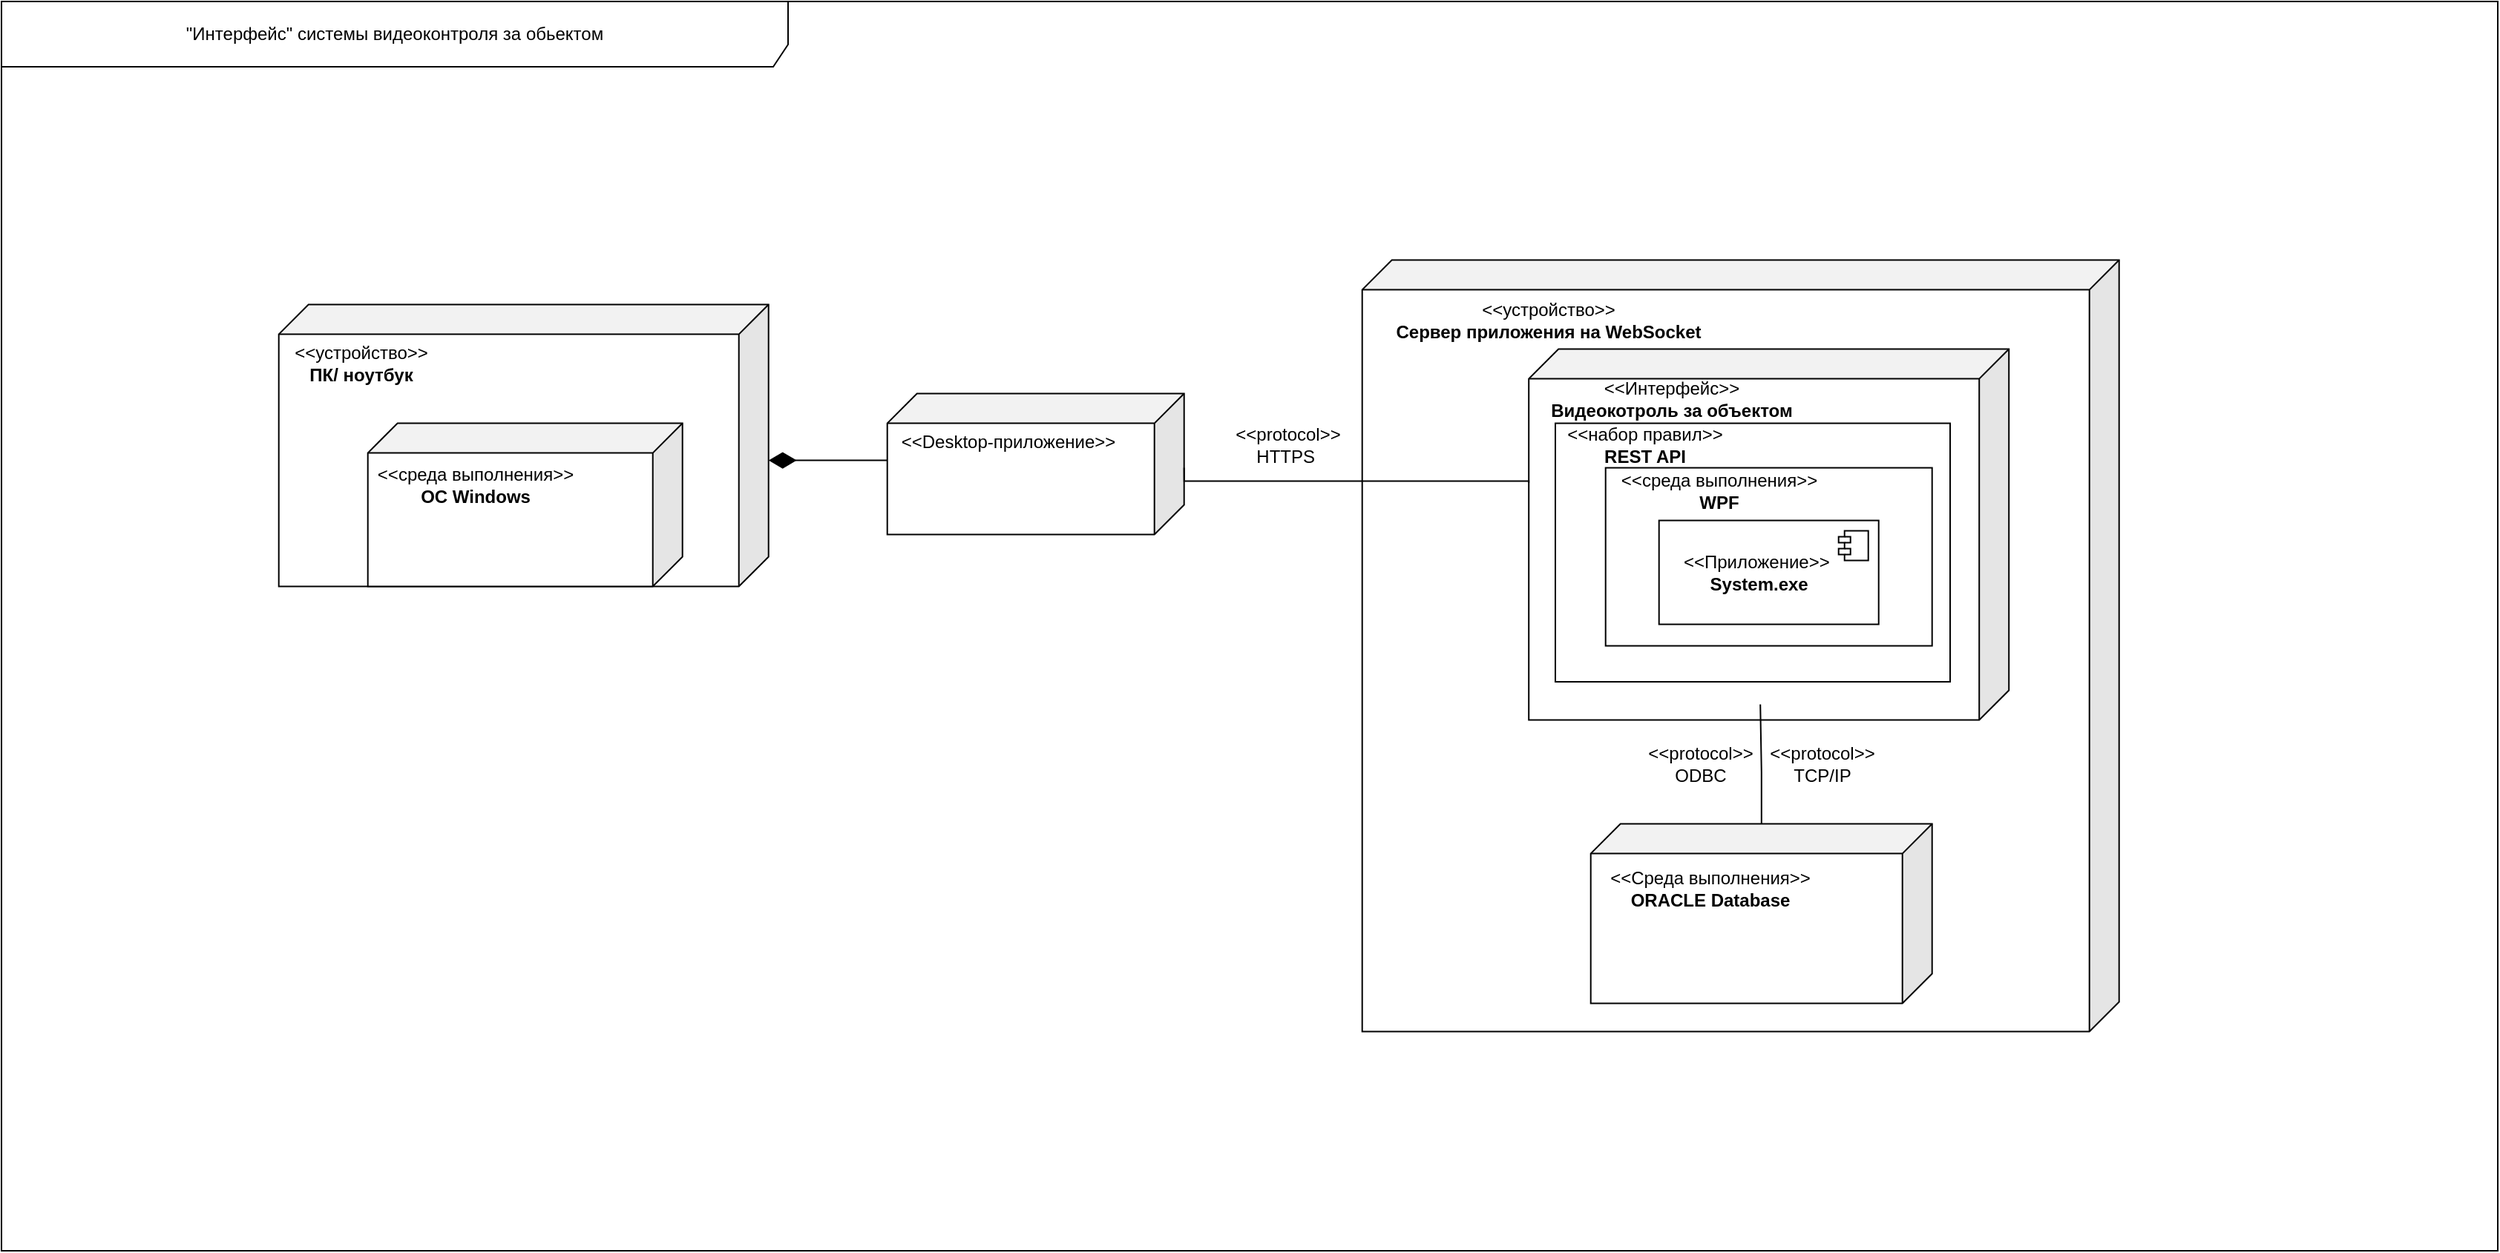 <mxfile version="24.8.3">
  <diagram name="Страница — 1" id="IpnGylTlZ7x4tJlNyktd">
    <mxGraphModel dx="-853" dy="197" grid="0" gridSize="10" guides="1" tooltips="1" connect="1" arrows="1" fold="1" page="0" pageScale="1" pageWidth="827" pageHeight="1169" math="0" shadow="0">
      <root>
        <mxCell id="0" />
        <mxCell id="1" parent="0" />
        <mxCell id="mgK9JKxpu6oQ2iOlPExS-1" value="" style="shape=cube;whiteSpace=wrap;html=1;boundedLbl=1;backgroundOutline=1;darkOpacity=0.05;darkOpacity2=0.1;flipH=1;" vertex="1" parent="1">
          <mxGeometry x="2265.857" y="953.286" width="330" height="190" as="geometry" />
        </mxCell>
        <mxCell id="mgK9JKxpu6oQ2iOlPExS-2" value="&amp;lt;&amp;lt;устройство&amp;gt;&amp;gt;&lt;br&gt;&lt;b&gt;ПК/ ноутбук&lt;/b&gt;" style="text;html=1;align=center;verticalAlign=middle;resizable=0;points=[];autosize=1;strokeColor=none;fillColor=none;" vertex="1" parent="1">
          <mxGeometry x="2265.857" y="973.286" width="110" height="40" as="geometry" />
        </mxCell>
        <mxCell id="mgK9JKxpu6oQ2iOlPExS-3" value="" style="shape=cube;whiteSpace=wrap;html=1;boundedLbl=1;backgroundOutline=1;darkOpacity=0.05;darkOpacity2=0.1;flipH=1;" vertex="1" parent="1">
          <mxGeometry x="2325.857" y="1033.286" width="212" height="110" as="geometry" />
        </mxCell>
        <mxCell id="mgK9JKxpu6oQ2iOlPExS-4" value="&amp;lt;&amp;lt;среда выполнения&amp;gt;&amp;gt;&lt;br&gt;&lt;b&gt;ОС Windows&lt;/b&gt;" style="text;html=1;align=center;verticalAlign=middle;resizable=0;points=[];autosize=1;strokeColor=none;fillColor=none;" vertex="1" parent="1">
          <mxGeometry x="2322.857" y="1054.786" width="150" height="41" as="geometry" />
        </mxCell>
        <mxCell id="mgK9JKxpu6oQ2iOlPExS-5" value="" style="shape=cube;whiteSpace=wrap;html=1;boundedLbl=1;backgroundOutline=1;darkOpacity=0.05;darkOpacity2=0.1;flipH=1;" vertex="1" parent="1">
          <mxGeometry x="2995.857" y="923.286" width="510" height="520" as="geometry" />
        </mxCell>
        <mxCell id="mgK9JKxpu6oQ2iOlPExS-6" value="&amp;lt;&amp;lt;устройство&amp;gt;&amp;gt;&lt;br&gt;&lt;b&gt;Сервер приложения на WebSocket&lt;/b&gt;" style="text;html=1;align=center;verticalAlign=middle;resizable=0;points=[];autosize=1;strokeColor=none;fillColor=none;" vertex="1" parent="1">
          <mxGeometry x="3008.857" y="943.286" width="224" height="41" as="geometry" />
        </mxCell>
        <mxCell id="mgK9JKxpu6oQ2iOlPExS-7" value="" style="shape=cube;whiteSpace=wrap;html=1;boundedLbl=1;backgroundOutline=1;darkOpacity=0.05;darkOpacity2=0.1;flipH=1;" vertex="1" parent="1">
          <mxGeometry x="3108.107" y="983.286" width="323.5" height="250" as="geometry" />
        </mxCell>
        <mxCell id="mgK9JKxpu6oQ2iOlPExS-8" value="&amp;lt;&amp;lt;среда выполнения&amp;gt;&amp;gt;&lt;br&gt;&lt;b&gt;WPF&lt;/b&gt;" style="text;html=1;align=center;verticalAlign=middle;resizable=0;points=[];autosize=1;strokeColor=none;fillColor=none;" vertex="1" parent="1">
          <mxGeometry x="3160.857" y="1058.786" width="150" height="41" as="geometry" />
        </mxCell>
        <mxCell id="mgK9JKxpu6oQ2iOlPExS-9" value="&amp;lt;&amp;lt;Приложение&amp;gt;&amp;gt;&amp;nbsp; &amp;nbsp; &amp;nbsp;&lt;br style=&quot;border-color: var(--border-color);&quot;&gt;&lt;b&gt;System.exe&amp;nbsp; &amp;nbsp;&amp;nbsp;&lt;/b&gt;" style="html=1;dropTarget=0;whiteSpace=wrap;" vertex="1" parent="1">
          <mxGeometry x="3195.857" y="1098.786" width="148" height="70" as="geometry" />
        </mxCell>
        <mxCell id="mgK9JKxpu6oQ2iOlPExS-10" value="" style="shape=module;jettyWidth=8;jettyHeight=4;" vertex="1" parent="mgK9JKxpu6oQ2iOlPExS-9">
          <mxGeometry x="1" width="20" height="20" relative="1" as="geometry">
            <mxPoint x="-27" y="7" as="offset" />
          </mxGeometry>
        </mxCell>
        <mxCell id="mgK9JKxpu6oQ2iOlPExS-11" value="" style="shape=cube;whiteSpace=wrap;html=1;boundedLbl=1;backgroundOutline=1;darkOpacity=0.05;darkOpacity2=0.1;flipH=1;" vertex="1" parent="1">
          <mxGeometry x="3149.857" y="1303.286" width="230" height="121" as="geometry" />
        </mxCell>
        <mxCell id="mgK9JKxpu6oQ2iOlPExS-12" value="&amp;lt;&amp;lt;Cреда выполнения&amp;gt;&amp;gt;&lt;br&gt;&lt;b&gt;ORACLE Database&lt;/b&gt;" style="text;html=1;align=center;verticalAlign=middle;resizable=0;points=[];autosize=1;strokeColor=none;fillColor=none;" vertex="1" parent="1">
          <mxGeometry x="3153.857" y="1326.786" width="153" height="41" as="geometry" />
        </mxCell>
        <mxCell id="mgK9JKxpu6oQ2iOlPExS-13" style="edgeStyle=orthogonalEdgeStyle;rounded=0;orthogonalLoop=1;jettySize=auto;html=1;endArrow=diamondThin;endFill=1;strokeWidth=1;endSize=16;" edge="1" parent="1" source="mgK9JKxpu6oQ2iOlPExS-14" target="mgK9JKxpu6oQ2iOlPExS-1">
          <mxGeometry relative="1" as="geometry">
            <Array as="points">
              <mxPoint x="2655.857" y="1058.286" />
              <mxPoint x="2655.857" y="1058.286" />
            </Array>
          </mxGeometry>
        </mxCell>
        <mxCell id="mgK9JKxpu6oQ2iOlPExS-14" value="" style="shape=cube;whiteSpace=wrap;html=1;boundedLbl=1;backgroundOutline=1;darkOpacity=0.05;darkOpacity2=0.1;flipH=1;" vertex="1" parent="1">
          <mxGeometry x="2675.857" y="1013.286" width="200" height="95" as="geometry" />
        </mxCell>
        <mxCell id="mgK9JKxpu6oQ2iOlPExS-15" value="&amp;lt;&amp;lt;Desktop-приложение&amp;gt;&amp;gt;" style="text;html=1;align=center;verticalAlign=middle;resizable=0;points=[];autosize=1;strokeColor=none;fillColor=none;" vertex="1" parent="1">
          <mxGeometry x="2675.857" y="1033.286" width="162" height="26" as="geometry" />
        </mxCell>
        <mxCell id="mgK9JKxpu6oQ2iOlPExS-16" value="&amp;lt;&amp;lt;protocol&amp;gt;&amp;gt;&lt;br&gt;HTTPS&amp;nbsp;" style="text;html=1;strokeColor=none;fillColor=none;align=center;verticalAlign=middle;whiteSpace=wrap;rounded=0;" vertex="1" parent="1">
          <mxGeometry x="2915.857" y="1033.286" width="60" height="30" as="geometry" />
        </mxCell>
        <mxCell id="mgK9JKxpu6oQ2iOlPExS-17" value="" style="rounded=0;whiteSpace=wrap;html=1;fillColor=none;" vertex="1" parent="1">
          <mxGeometry x="3125.997" y="1033.286" width="266" height="174.25" as="geometry" />
        </mxCell>
        <mxCell id="mgK9JKxpu6oQ2iOlPExS-18" value="&amp;lt;&amp;lt;Интерфейс&amp;gt;&amp;gt;&lt;br&gt;&lt;b&gt;Видеокотроль за объектом&lt;/b&gt;" style="text;html=1;align=center;verticalAlign=middle;resizable=0;points=[];autosize=1;strokeColor=none;fillColor=none;" vertex="1" parent="1">
          <mxGeometry x="3113.997" y="996.996" width="181" height="41" as="geometry" />
        </mxCell>
        <mxCell id="mgK9JKxpu6oQ2iOlPExS-19" style="edgeStyle=orthogonalEdgeStyle;rounded=0;orthogonalLoop=1;jettySize=auto;html=1;exitX=1;exitY=0.361;exitDx=0;exitDy=0;exitPerimeter=0;endArrow=none;endFill=0;" edge="1" parent="1" source="mgK9JKxpu6oQ2iOlPExS-7">
          <mxGeometry relative="1" as="geometry">
            <mxPoint x="2875.857" y="1063.286" as="targetPoint" />
            <Array as="points">
              <mxPoint x="2875.857" y="1072.286" />
            </Array>
          </mxGeometry>
        </mxCell>
        <mxCell id="mgK9JKxpu6oQ2iOlPExS-25" style="edgeStyle=orthogonalEdgeStyle;rounded=0;orthogonalLoop=1;jettySize=auto;html=1;entryX=0;entryY=0;entryDx=167.5;entryDy=239.5;entryPerimeter=0;endArrow=none;endFill=0;" edge="1" parent="1" source="mgK9JKxpu6oQ2iOlPExS-11" target="mgK9JKxpu6oQ2iOlPExS-7">
          <mxGeometry relative="1" as="geometry" />
        </mxCell>
        <mxCell id="mgK9JKxpu6oQ2iOlPExS-26" value="&lt;div&gt;&amp;lt;&amp;lt;protocol&amp;gt;&amp;gt;&lt;/div&gt;ODBC" style="text;html=1;strokeColor=none;fillColor=none;align=center;verticalAlign=middle;whiteSpace=wrap;rounded=0;" vertex="1" parent="1">
          <mxGeometry x="3193.997" y="1248.286" width="60" height="30" as="geometry" />
        </mxCell>
        <mxCell id="mgK9JKxpu6oQ2iOlPExS-27" value="&lt;div&gt;&amp;lt;&amp;lt;protocol&amp;gt;&amp;gt;&lt;/div&gt;TCP/IP" style="text;html=1;strokeColor=none;fillColor=none;align=center;verticalAlign=middle;whiteSpace=wrap;rounded=0;" vertex="1" parent="1">
          <mxGeometry x="3275.857" y="1248.286" width="60" height="30" as="geometry" />
        </mxCell>
        <mxCell id="mgK9JKxpu6oQ2iOlPExS-28" value="&lt;span style=&quot;border-color: var(--border-color);&quot;&gt;&amp;lt;&amp;lt;набор правил&amp;gt;&amp;gt;&lt;br&gt;&lt;b&gt;REST API&lt;/b&gt;&lt;/span&gt;" style="text;html=1;align=center;verticalAlign=middle;resizable=0;points=[];autosize=1;strokeColor=none;fillColor=none;" vertex="1" parent="1">
          <mxGeometry x="3120.857" y="1028.286" width="130" height="40" as="geometry" />
        </mxCell>
        <mxCell id="mgK9JKxpu6oQ2iOlPExS-29" value="" style="rounded=0;whiteSpace=wrap;html=1;fillColor=none;" vertex="1" parent="1">
          <mxGeometry x="3159.857" y="1063.286" width="220" height="120" as="geometry" />
        </mxCell>
        <mxCell id="mgK9JKxpu6oQ2iOlPExS-30" value="&quot;Интерфейс&quot; системы видеоконтроля за обьектом" style="shape=umlFrame;whiteSpace=wrap;html=1;pointerEvents=0;width=530;height=44;" vertex="1" parent="1">
          <mxGeometry x="2079" y="749" width="1682" height="842" as="geometry" />
        </mxCell>
      </root>
    </mxGraphModel>
  </diagram>
</mxfile>
